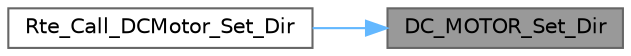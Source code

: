 digraph "DC_MOTOR_Set_Dir"
{
 // LATEX_PDF_SIZE
  bgcolor="transparent";
  edge [fontname=Helvetica,fontsize=10,labelfontname=Helvetica,labelfontsize=10];
  node [fontname=Helvetica,fontsize=10,shape=box,height=0.2,width=0.4];
  rankdir="RL";
  Node1 [id="Node000001",label="DC_MOTOR_Set_Dir",height=0.2,width=0.4,color="gray40", fillcolor="grey60", style="filled", fontcolor="black",tooltip=" "];
  Node1 -> Node2 [id="edge1_Node000001_Node000002",dir="back",color="steelblue1",style="solid",tooltip=" "];
  Node2 [id="Node000002",label="Rte_Call_DCMotor_Set_Dir",height=0.2,width=0.4,color="grey40", fillcolor="white", style="filled",URL="$_rte_8c.html#a94a57056fe8b804dfdd0dd28649b49b0",tooltip=" "];
}
